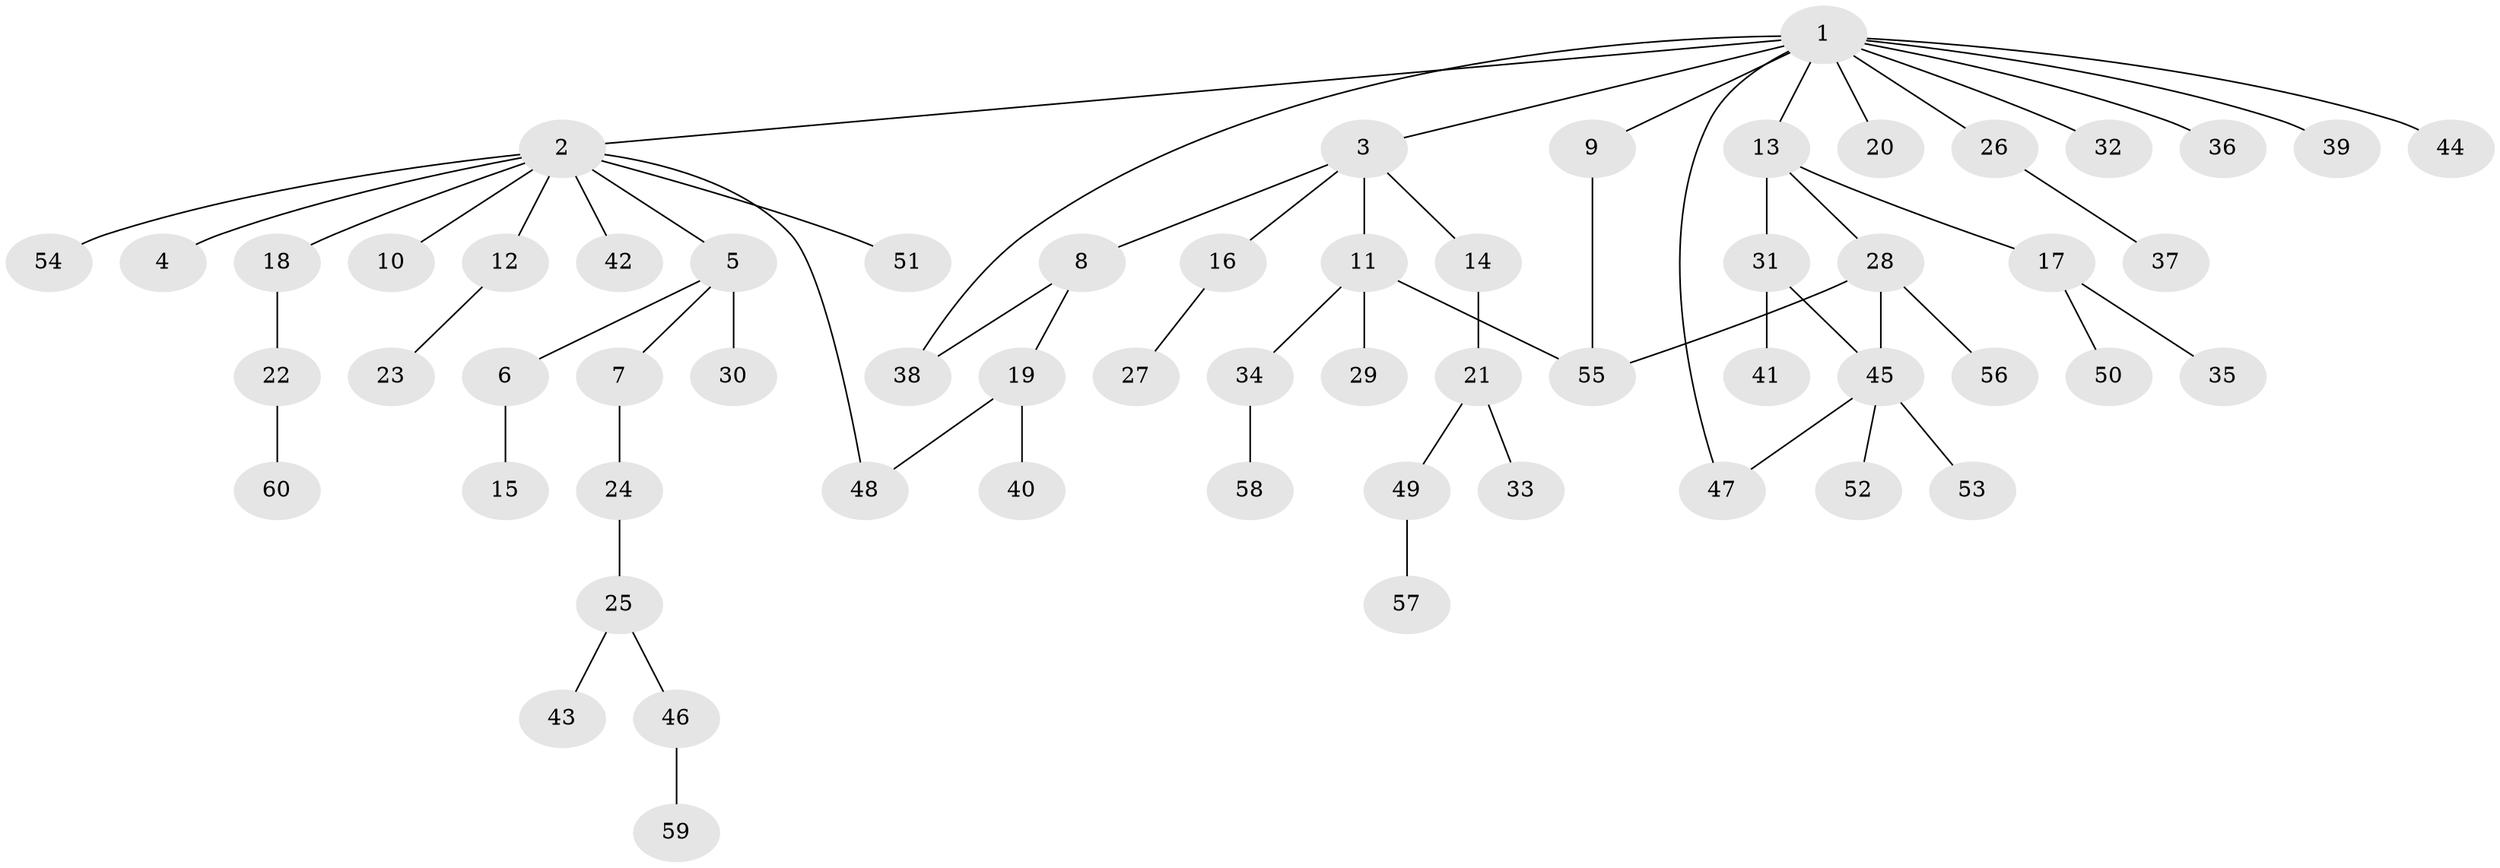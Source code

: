 // coarse degree distribution, {11: 0.023809523809523808, 9: 0.023809523809523808, 7: 0.023809523809523808, 1: 0.5714285714285714, 4: 0.07142857142857142, 3: 0.07142857142857142, 6: 0.023809523809523808, 2: 0.19047619047619047}
// Generated by graph-tools (version 1.1) at 2025/23/03/03/25 07:23:50]
// undirected, 60 vertices, 65 edges
graph export_dot {
graph [start="1"]
  node [color=gray90,style=filled];
  1;
  2;
  3;
  4;
  5;
  6;
  7;
  8;
  9;
  10;
  11;
  12;
  13;
  14;
  15;
  16;
  17;
  18;
  19;
  20;
  21;
  22;
  23;
  24;
  25;
  26;
  27;
  28;
  29;
  30;
  31;
  32;
  33;
  34;
  35;
  36;
  37;
  38;
  39;
  40;
  41;
  42;
  43;
  44;
  45;
  46;
  47;
  48;
  49;
  50;
  51;
  52;
  53;
  54;
  55;
  56;
  57;
  58;
  59;
  60;
  1 -- 2;
  1 -- 3;
  1 -- 9;
  1 -- 13;
  1 -- 20;
  1 -- 26;
  1 -- 32;
  1 -- 36;
  1 -- 38;
  1 -- 39;
  1 -- 44;
  1 -- 47;
  2 -- 4;
  2 -- 5;
  2 -- 10;
  2 -- 12;
  2 -- 18;
  2 -- 42;
  2 -- 48;
  2 -- 51;
  2 -- 54;
  3 -- 8;
  3 -- 11;
  3 -- 14;
  3 -- 16;
  5 -- 6;
  5 -- 7;
  5 -- 30;
  6 -- 15;
  7 -- 24;
  8 -- 19;
  8 -- 38;
  9 -- 55;
  11 -- 29;
  11 -- 34;
  11 -- 55;
  12 -- 23;
  13 -- 17;
  13 -- 28;
  13 -- 31;
  14 -- 21;
  16 -- 27;
  17 -- 35;
  17 -- 50;
  18 -- 22;
  19 -- 40;
  19 -- 48;
  21 -- 33;
  21 -- 49;
  22 -- 60;
  24 -- 25;
  25 -- 43;
  25 -- 46;
  26 -- 37;
  28 -- 45;
  28 -- 55;
  28 -- 56;
  31 -- 41;
  31 -- 45;
  34 -- 58;
  45 -- 47;
  45 -- 52;
  45 -- 53;
  46 -- 59;
  49 -- 57;
}

